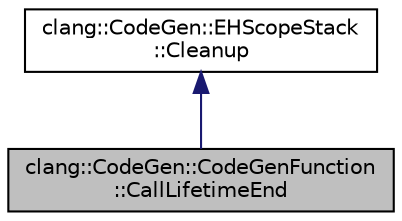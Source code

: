 digraph "clang::CodeGen::CodeGenFunction::CallLifetimeEnd"
{
 // LATEX_PDF_SIZE
  bgcolor="transparent";
  edge [fontname="Helvetica",fontsize="10",labelfontname="Helvetica",labelfontsize="10"];
  node [fontname="Helvetica",fontsize="10",shape=record];
  Node1 [label="clang::CodeGen::CodeGenFunction\l::CallLifetimeEnd",height=0.2,width=0.4,color="black", fillcolor="grey75", style="filled", fontcolor="black",tooltip=" "];
  Node2 -> Node1 [dir="back",color="midnightblue",fontsize="10",style="solid",fontname="Helvetica"];
  Node2 [label="clang::CodeGen::EHScopeStack\l::Cleanup",height=0.2,width=0.4,color="black",URL="$classclang_1_1CodeGen_1_1EHScopeStack_1_1Cleanup.html",tooltip="Information for lazily generating a cleanup."];
}
